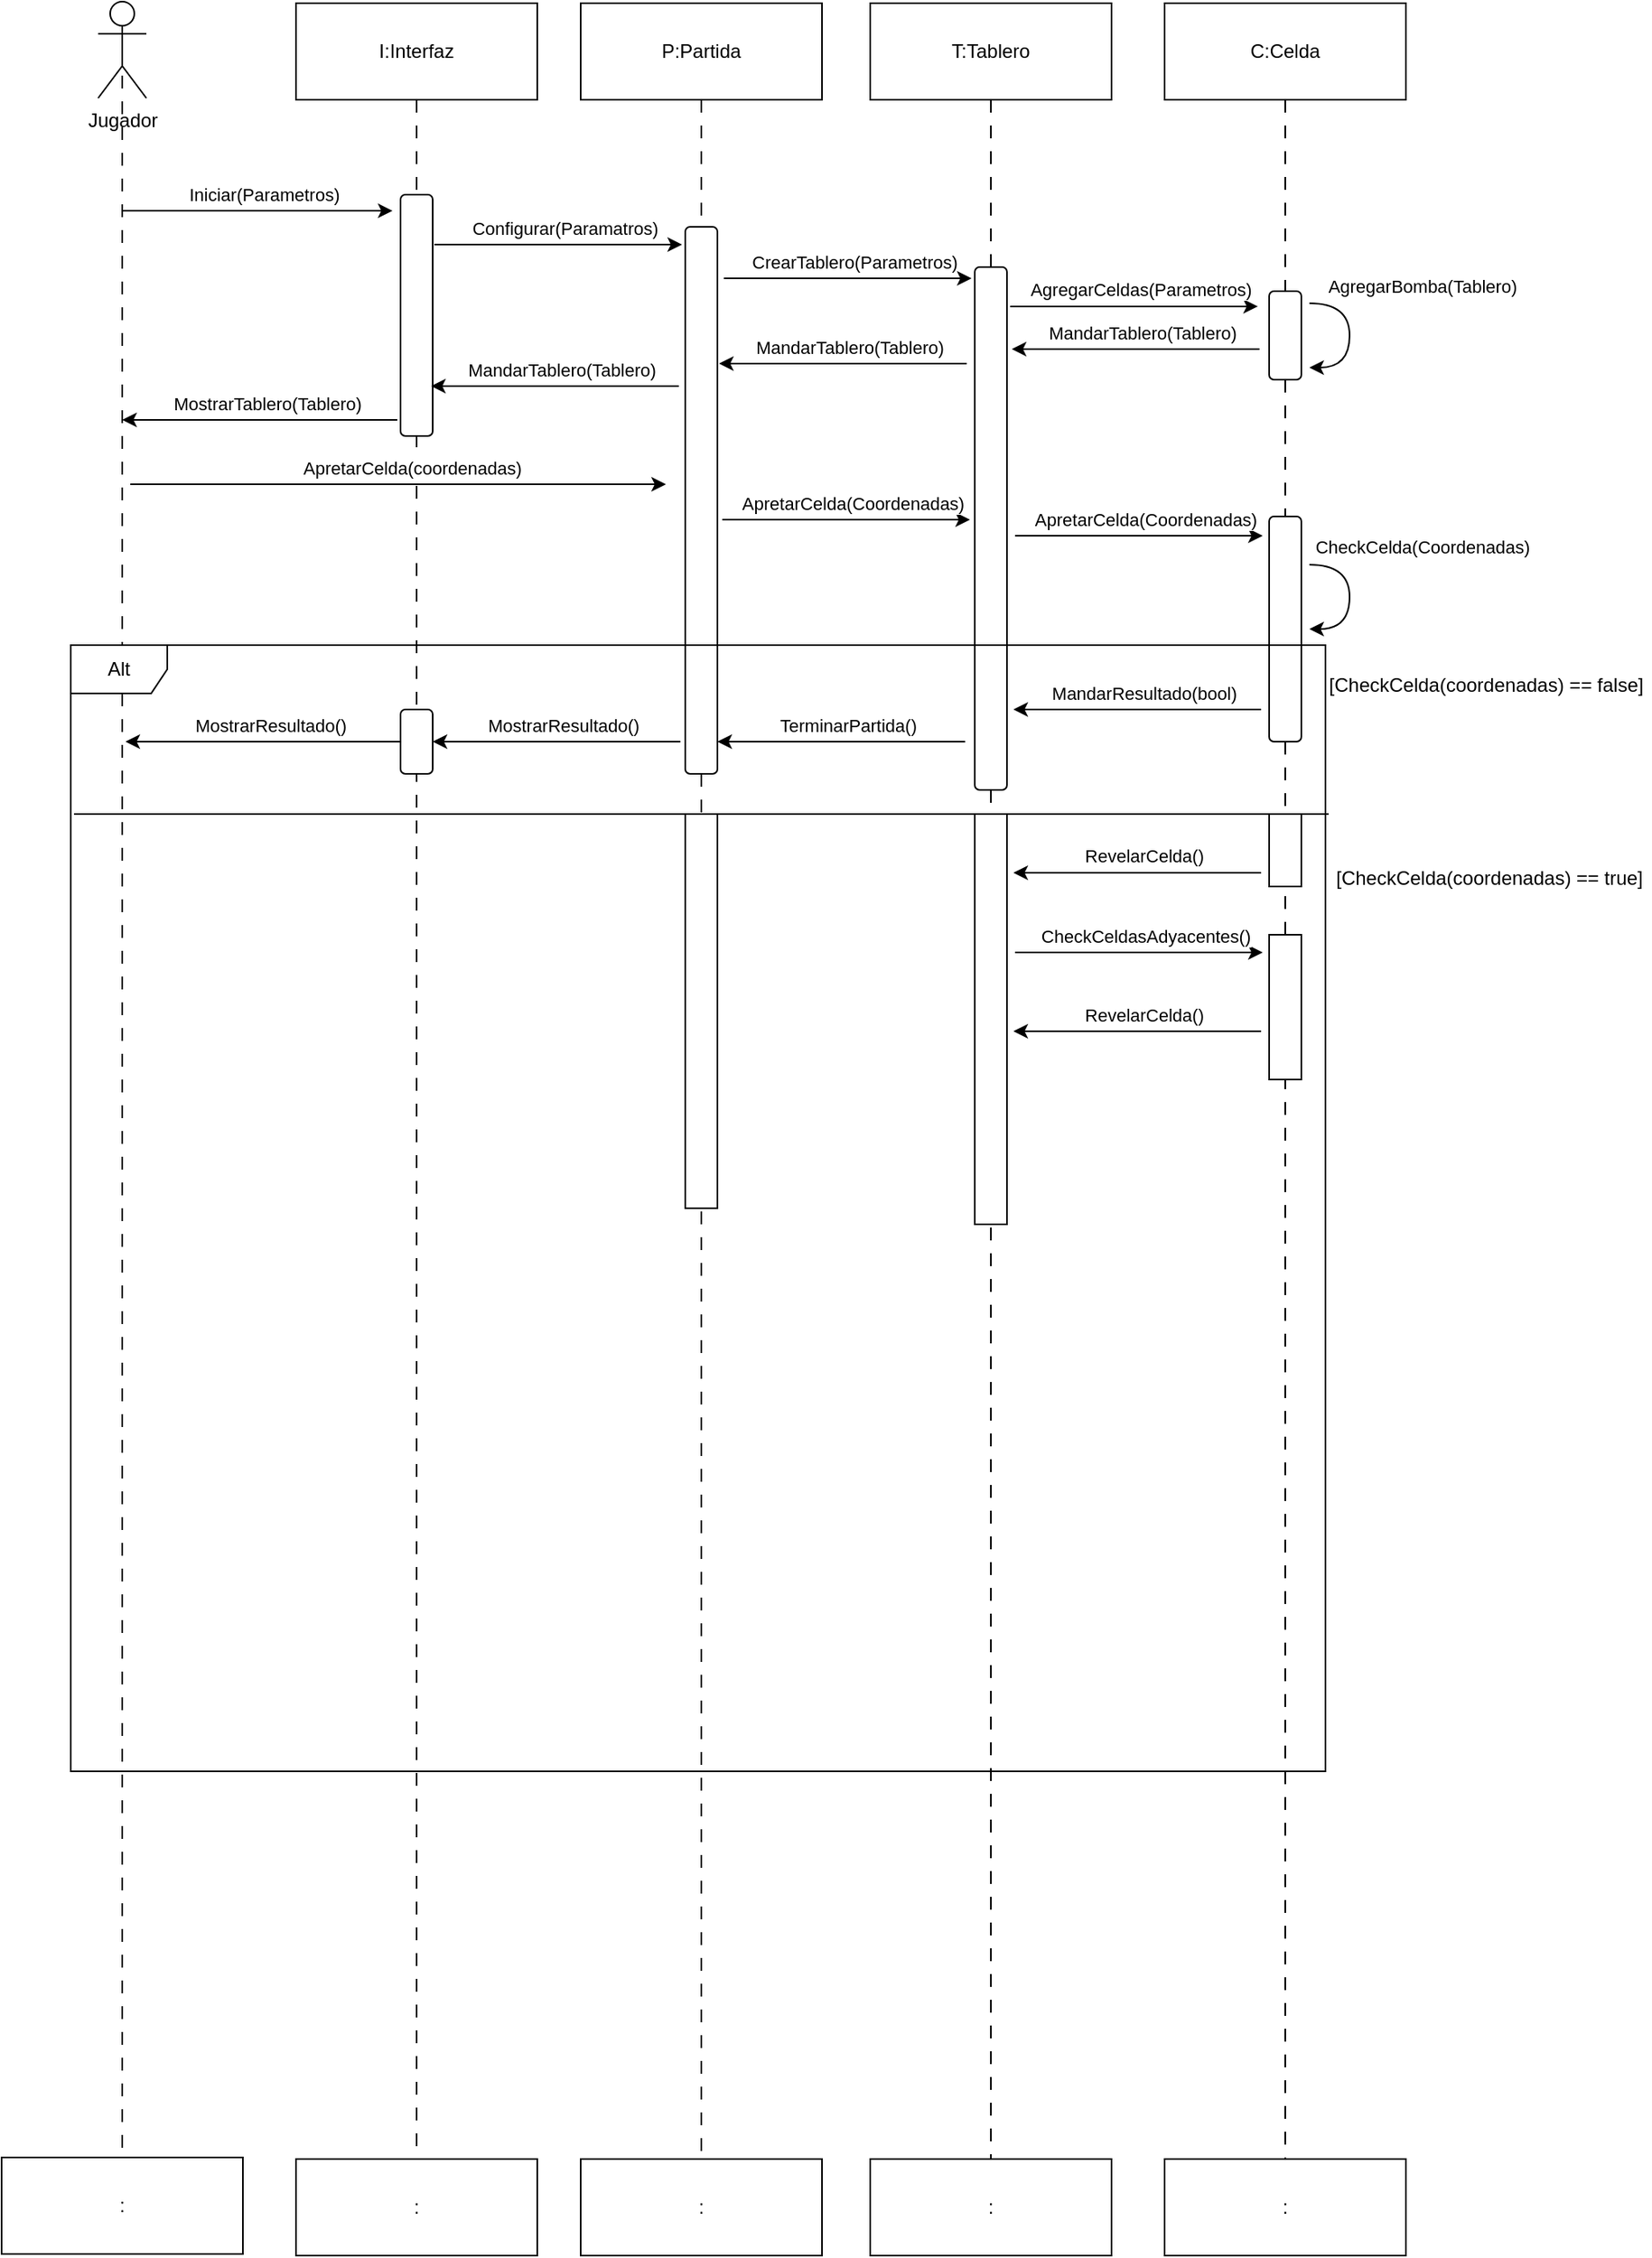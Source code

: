 <mxfile>
    <diagram id="FB4nzlBxA-Mqunqi3Js-" name="Page-1">
        <mxGraphModel dx="1454" dy="566" grid="1" gridSize="10" guides="1" tooltips="1" connect="1" arrows="1" fold="1" page="1" pageScale="1" pageWidth="850" pageHeight="1100" math="0" shadow="0">
            <root>
                <mxCell id="0"/>
                <mxCell id="1" parent="0"/>
                <mxCell id="2" value="Jugador" style="shape=umlActor;verticalLabelPosition=bottom;verticalAlign=top;html=1;outlineConnect=0;" vertex="1" parent="1">
                    <mxGeometry x="77" y="60" width="30" height="60" as="geometry"/>
                </mxCell>
                <mxCell id="7" style="edgeStyle=none;html=1;exitX=0.5;exitY=1;exitDx=0;exitDy=0;endArrow=none;endFill=0;dashed=1;dashPattern=8 8;entryX=0.5;entryY=0;entryDx=0;entryDy=0;startArrow=none;" edge="1" parent="1" source="21" target="11">
                    <mxGeometry relative="1" as="geometry">
                        <mxPoint x="452" y="621" as="targetPoint"/>
                    </mxGeometry>
                </mxCell>
                <mxCell id="3" value="P:Partida" style="rounded=0;whiteSpace=wrap;html=1;" vertex="1" parent="1">
                    <mxGeometry x="377" y="61" width="150" height="60" as="geometry"/>
                </mxCell>
                <mxCell id="5" value="T:Tablero" style="rounded=0;whiteSpace=wrap;html=1;" vertex="1" parent="1">
                    <mxGeometry x="557" y="61" width="150" height="60" as="geometry"/>
                </mxCell>
                <mxCell id="9" style="edgeStyle=none;html=1;exitX=0.5;exitY=1;exitDx=0;exitDy=0;endArrow=none;endFill=0;dashed=1;dashPattern=8 8;entryX=0.5;entryY=0;entryDx=0;entryDy=0;startArrow=none;" edge="1" parent="1" source="24" target="10">
                    <mxGeometry relative="1" as="geometry">
                        <mxPoint x="637" y="621" as="targetPoint"/>
                        <mxPoint x="462" y="131" as="sourcePoint"/>
                    </mxGeometry>
                </mxCell>
                <mxCell id="10" value=":" style="rounded=0;whiteSpace=wrap;html=1;" vertex="1" parent="1">
                    <mxGeometry x="557" y="1401" width="150" height="60" as="geometry"/>
                </mxCell>
                <mxCell id="11" value=":" style="rounded=0;whiteSpace=wrap;html=1;" vertex="1" parent="1">
                    <mxGeometry x="377" y="1401" width="150" height="60" as="geometry"/>
                </mxCell>
                <mxCell id="16" style="edgeStyle=none;html=1;endArrow=none;endFill=0;dashed=1;dashPattern=8 8;entryX=0.5;entryY=0;entryDx=0;entryDy=0;startArrow=none;exitX=0.5;exitY=0.5;exitDx=0;exitDy=0;exitPerimeter=0;" edge="1" parent="1" source="2" target="18">
                    <mxGeometry relative="1" as="geometry">
                        <mxPoint x="97" y="610" as="targetPoint"/>
                        <mxPoint x="7" y="410" as="sourcePoint"/>
                    </mxGeometry>
                </mxCell>
                <mxCell id="18" value=":" style="rounded=0;whiteSpace=wrap;html=1;" vertex="1" parent="1">
                    <mxGeometry x="17" y="1400" width="150" height="60" as="geometry"/>
                </mxCell>
                <mxCell id="22" value="" style="edgeStyle=none;html=1;exitX=0.5;exitY=1;exitDx=0;exitDy=0;endArrow=none;endFill=0;dashed=1;dashPattern=8 8;entryX=0.5;entryY=0;entryDx=0;entryDy=0;" edge="1" parent="1" source="3" target="21">
                    <mxGeometry relative="1" as="geometry">
                        <mxPoint x="452" y="641" as="targetPoint"/>
                        <mxPoint x="452" y="121" as="sourcePoint"/>
                    </mxGeometry>
                </mxCell>
                <mxCell id="21" value="" style="rounded=1;whiteSpace=wrap;html=1;" vertex="1" parent="1">
                    <mxGeometry x="442" y="200" width="20" height="340" as="geometry"/>
                </mxCell>
                <mxCell id="25" value="" style="edgeStyle=none;html=1;exitX=0.5;exitY=1;exitDx=0;exitDy=0;endArrow=none;endFill=0;dashed=1;dashPattern=8 8;entryX=0.5;entryY=0;entryDx=0;entryDy=0;" edge="1" parent="1" source="5" target="24">
                    <mxGeometry relative="1" as="geometry">
                        <mxPoint x="632" y="641" as="targetPoint"/>
                        <mxPoint x="632" y="121" as="sourcePoint"/>
                    </mxGeometry>
                </mxCell>
                <mxCell id="24" value="" style="rounded=1;whiteSpace=wrap;html=1;" vertex="1" parent="1">
                    <mxGeometry x="622" y="225" width="20" height="325" as="geometry"/>
                </mxCell>
                <mxCell id="34" value="I:Interfaz" style="rounded=0;whiteSpace=wrap;html=1;" vertex="1" parent="1">
                    <mxGeometry x="200" y="61" width="150" height="60" as="geometry"/>
                </mxCell>
                <mxCell id="35" value=":" style="rounded=0;whiteSpace=wrap;html=1;" vertex="1" parent="1">
                    <mxGeometry x="200" y="1401" width="150" height="60" as="geometry"/>
                </mxCell>
                <mxCell id="36" style="edgeStyle=none;html=1;endArrow=none;endFill=0;dashed=1;dashPattern=8 8;entryX=0.5;entryY=0;entryDx=0;entryDy=0;startArrow=none;" edge="1" parent="1" source="34" target="35">
                    <mxGeometry relative="1" as="geometry">
                        <mxPoint x="95" y="861" as="targetPoint"/>
                        <mxPoint x="275" y="111" as="sourcePoint"/>
                    </mxGeometry>
                </mxCell>
                <mxCell id="38" value="" style="rounded=1;whiteSpace=wrap;html=1;" vertex="1" parent="1">
                    <mxGeometry x="265" y="180" width="20" height="150" as="geometry"/>
                </mxCell>
                <mxCell id="39" value="Iniciar(Parametros)" style="endArrow=classic;html=1;curved=1;jumpStyle=arc;endFill=1;" edge="1" parent="1">
                    <mxGeometry x="0.048" y="10" width="50" height="50" relative="1" as="geometry">
                        <mxPoint x="92" y="190" as="sourcePoint"/>
                        <mxPoint x="260" y="190" as="targetPoint"/>
                        <mxPoint as="offset"/>
                    </mxGeometry>
                </mxCell>
                <mxCell id="40" value="Configurar(Paramatros)" style="endArrow=classic;html=1;curved=1;jumpStyle=arc;endFill=1;" edge="1" parent="1">
                    <mxGeometry x="0.048" y="10" width="50" height="50" relative="1" as="geometry">
                        <mxPoint x="286" y="211" as="sourcePoint"/>
                        <mxPoint x="440" y="211" as="targetPoint"/>
                        <mxPoint as="offset"/>
                    </mxGeometry>
                </mxCell>
                <mxCell id="41" value="CrearTablero(Parametros)" style="endArrow=classic;html=1;curved=1;jumpStyle=arc;endFill=1;" edge="1" parent="1">
                    <mxGeometry x="0.048" y="10" width="50" height="50" relative="1" as="geometry">
                        <mxPoint x="466" y="232" as="sourcePoint"/>
                        <mxPoint x="620" y="232" as="targetPoint"/>
                        <mxPoint as="offset"/>
                    </mxGeometry>
                </mxCell>
                <mxCell id="42" value="CheckCelda(Coordenadas)" style="endArrow=classic;html=1;endFill=1;jumpStyle=arc;startArrow=none;startFill=0;edgeStyle=orthogonalEdgeStyle;curved=1;" edge="1" parent="1">
                    <mxGeometry x="-0.444" y="46" width="50" height="50" relative="1" as="geometry">
                        <mxPoint x="830" y="410" as="sourcePoint"/>
                        <mxPoint x="830" y="450" as="targetPoint"/>
                        <mxPoint x="-1" y="-11" as="offset"/>
                        <Array as="points">
                            <mxPoint x="855" y="410"/>
                            <mxPoint x="855" y="450"/>
                            <mxPoint x="830" y="450"/>
                        </Array>
                    </mxGeometry>
                </mxCell>
                <mxCell id="47" value="MandarTablero(Tablero)" style="endArrow=none;html=1;curved=1;jumpStyle=arc;endFill=0;startArrow=classic;startFill=1;" edge="1" parent="1">
                    <mxGeometry x="0.048" y="10" width="50" height="50" relative="1" as="geometry">
                        <mxPoint x="463" y="285" as="sourcePoint"/>
                        <mxPoint x="617" y="285" as="targetPoint"/>
                        <mxPoint as="offset"/>
                    </mxGeometry>
                </mxCell>
                <mxCell id="48" value="MandarTablero(Tablero)" style="endArrow=none;html=1;curved=1;jumpStyle=arc;endFill=0;startArrow=classic;startFill=1;" edge="1" parent="1">
                    <mxGeometry x="0.048" y="10" width="50" height="50" relative="1" as="geometry">
                        <mxPoint x="284" y="299" as="sourcePoint"/>
                        <mxPoint x="438" y="299" as="targetPoint"/>
                        <mxPoint as="offset"/>
                    </mxGeometry>
                </mxCell>
                <mxCell id="50" value="MostrarTablero(Tablero)" style="endArrow=none;html=1;curved=1;jumpStyle=arc;endFill=0;startArrow=classic;startFill=1;" edge="1" parent="1">
                    <mxGeometry x="0.048" y="10" width="50" height="50" relative="1" as="geometry">
                        <mxPoint x="92" y="320" as="sourcePoint"/>
                        <mxPoint x="263.0" y="320" as="targetPoint"/>
                        <mxPoint as="offset"/>
                    </mxGeometry>
                </mxCell>
                <mxCell id="51" value="ApretarCelda(coordenadas)" style="endArrow=classic;html=1;curved=1;jumpStyle=arc;endFill=1;" edge="1" parent="1">
                    <mxGeometry x="0.048" y="10" width="50" height="50" relative="1" as="geometry">
                        <mxPoint x="97" y="360" as="sourcePoint"/>
                        <mxPoint x="430" y="360" as="targetPoint"/>
                        <mxPoint as="offset"/>
                    </mxGeometry>
                </mxCell>
                <mxCell id="52" value="ApretarCelda(Coordenadas)" style="endArrow=classic;html=1;curved=1;jumpStyle=arc;endFill=1;" edge="1" parent="1">
                    <mxGeometry x="0.048" y="10" width="50" height="50" relative="1" as="geometry">
                        <mxPoint x="465" y="382" as="sourcePoint"/>
                        <mxPoint x="619" y="382" as="targetPoint"/>
                        <mxPoint as="offset"/>
                    </mxGeometry>
                </mxCell>
                <mxCell id="54" value="C:Celda" style="rounded=0;whiteSpace=wrap;html=1;" vertex="1" parent="1">
                    <mxGeometry x="740" y="61" width="150" height="60" as="geometry"/>
                </mxCell>
                <mxCell id="55" style="edgeStyle=none;html=1;exitX=0.5;exitY=1;exitDx=0;exitDy=0;endArrow=none;endFill=0;dashed=1;dashPattern=8 8;entryX=0.5;entryY=0;entryDx=0;entryDy=0;startArrow=none;" edge="1" parent="1" source="58" target="56">
                    <mxGeometry relative="1" as="geometry">
                        <mxPoint x="820" y="621" as="targetPoint"/>
                        <mxPoint x="645" y="131" as="sourcePoint"/>
                    </mxGeometry>
                </mxCell>
                <mxCell id="56" value=":" style="rounded=0;whiteSpace=wrap;html=1;" vertex="1" parent="1">
                    <mxGeometry x="740" y="1401" width="150" height="60" as="geometry"/>
                </mxCell>
                <mxCell id="57" value="" style="edgeStyle=none;html=1;exitX=0.5;exitY=1;exitDx=0;exitDy=0;endArrow=none;endFill=0;dashed=1;dashPattern=8 8;entryX=0.5;entryY=0;entryDx=0;entryDy=0;startArrow=none;" edge="1" parent="1" source="60" target="58">
                    <mxGeometry relative="1" as="geometry">
                        <mxPoint x="815" y="641" as="targetPoint"/>
                        <mxPoint x="815" y="121" as="sourcePoint"/>
                    </mxGeometry>
                </mxCell>
                <mxCell id="58" value="" style="rounded=1;whiteSpace=wrap;html=1;" vertex="1" parent="1">
                    <mxGeometry x="805" y="380" width="20" height="140" as="geometry"/>
                </mxCell>
                <mxCell id="59" value="ApretarCelda(Coordenadas)" style="endArrow=classic;html=1;curved=1;jumpStyle=arc;endFill=1;" edge="1" parent="1">
                    <mxGeometry x="0.048" y="10" width="50" height="50" relative="1" as="geometry">
                        <mxPoint x="647" y="392" as="sourcePoint"/>
                        <mxPoint x="801" y="392" as="targetPoint"/>
                        <mxPoint as="offset"/>
                    </mxGeometry>
                </mxCell>
                <mxCell id="61" value="" style="edgeStyle=none;html=1;exitX=0.5;exitY=1;exitDx=0;exitDy=0;endArrow=none;endFill=0;dashed=1;dashPattern=8 8;entryX=0.5;entryY=0;entryDx=0;entryDy=0;" edge="1" parent="1" source="54" target="60">
                    <mxGeometry relative="1" as="geometry">
                        <mxPoint x="815" y="380" as="targetPoint"/>
                        <mxPoint x="815" y="121" as="sourcePoint"/>
                    </mxGeometry>
                </mxCell>
                <mxCell id="60" value="" style="rounded=1;whiteSpace=wrap;html=1;" vertex="1" parent="1">
                    <mxGeometry x="805" y="240" width="20" height="55" as="geometry"/>
                </mxCell>
                <mxCell id="62" value="AgregarCeldas(Parametros)" style="endArrow=classic;html=1;curved=1;jumpStyle=arc;endFill=1;" edge="1" parent="1">
                    <mxGeometry x="0.048" y="10" width="50" height="50" relative="1" as="geometry">
                        <mxPoint x="644" y="249.44" as="sourcePoint"/>
                        <mxPoint x="798" y="249.44" as="targetPoint"/>
                        <mxPoint as="offset"/>
                    </mxGeometry>
                </mxCell>
                <mxCell id="64" value="MandarTablero(Tablero)" style="endArrow=none;html=1;curved=1;jumpStyle=arc;endFill=0;startArrow=classic;startFill=1;" edge="1" parent="1">
                    <mxGeometry x="0.048" y="10" width="50" height="50" relative="1" as="geometry">
                        <mxPoint x="645" y="276" as="sourcePoint"/>
                        <mxPoint x="799" y="276" as="targetPoint"/>
                        <mxPoint as="offset"/>
                    </mxGeometry>
                </mxCell>
                <mxCell id="65" value="AgregarBomba(Tablero)" style="endArrow=classic;html=1;endFill=1;jumpStyle=arc;startArrow=none;startFill=0;edgeStyle=orthogonalEdgeStyle;curved=1;" edge="1" parent="1">
                    <mxGeometry x="-0.444" y="46" width="50" height="50" relative="1" as="geometry">
                        <mxPoint x="830" y="247.5" as="sourcePoint"/>
                        <mxPoint x="830" y="287.5" as="targetPoint"/>
                        <mxPoint x="-1" y="-11" as="offset"/>
                        <Array as="points">
                            <mxPoint x="855" y="247.5"/>
                            <mxPoint x="855" y="287.5"/>
                            <mxPoint x="830" y="287.5"/>
                        </Array>
                    </mxGeometry>
                </mxCell>
                <mxCell id="66" value="Alt" style="shape=umlFrame;whiteSpace=wrap;html=1;" vertex="1" parent="1">
                    <mxGeometry x="60" y="460" width="780" height="700" as="geometry"/>
                </mxCell>
                <mxCell id="67" value="" style="line;strokeWidth=1;fillColor=none;align=left;verticalAlign=middle;spacingTop=-1;spacingLeft=3;spacingRight=3;rotatable=0;labelPosition=right;points=[];portConstraint=eastwest;strokeColor=inherit;" vertex="1" parent="1">
                    <mxGeometry x="62" y="520" width="780" height="90" as="geometry"/>
                </mxCell>
                <mxCell id="70" value="[CheckCelda(coordenadas) == false]" style="text;html=1;strokeColor=none;fillColor=none;align=center;verticalAlign=middle;whiteSpace=wrap;rounded=0;" vertex="1" parent="1">
                    <mxGeometry x="840" y="470" width="200" height="30" as="geometry"/>
                </mxCell>
                <mxCell id="72" value="MandarResultado(bool)" style="endArrow=none;html=1;curved=1;jumpStyle=arc;endFill=0;startArrow=classic;startFill=1;" edge="1" parent="1">
                    <mxGeometry x="0.048" y="10" width="50" height="50" relative="1" as="geometry">
                        <mxPoint x="646" y="500" as="sourcePoint"/>
                        <mxPoint x="800" y="500" as="targetPoint"/>
                        <mxPoint as="offset"/>
                    </mxGeometry>
                </mxCell>
                <mxCell id="73" value="TerminarPartida()" style="endArrow=none;html=1;curved=1;jumpStyle=arc;endFill=0;startArrow=classic;startFill=1;" edge="1" parent="1">
                    <mxGeometry x="0.048" y="10" width="50" height="50" relative="1" as="geometry">
                        <mxPoint x="462" y="520" as="sourcePoint"/>
                        <mxPoint x="616" y="520" as="targetPoint"/>
                        <mxPoint as="offset"/>
                    </mxGeometry>
                </mxCell>
                <mxCell id="74" value="MostrarResultado()" style="endArrow=none;html=1;curved=1;jumpStyle=arc;endFill=0;startArrow=classic;startFill=1;" edge="1" parent="1">
                    <mxGeometry x="0.048" y="10" width="50" height="50" relative="1" as="geometry">
                        <mxPoint x="285" y="520" as="sourcePoint"/>
                        <mxPoint x="439" y="520" as="targetPoint"/>
                        <mxPoint as="offset"/>
                    </mxGeometry>
                </mxCell>
                <mxCell id="75" value="" style="rounded=1;whiteSpace=wrap;html=1;" vertex="1" parent="1">
                    <mxGeometry x="265" y="500" width="20" height="40" as="geometry"/>
                </mxCell>
                <mxCell id="76" value="MostrarResultado()" style="endArrow=none;html=1;curved=1;jumpStyle=arc;endFill=0;startArrow=classic;startFill=1;" edge="1" parent="1">
                    <mxGeometry x="0.048" y="10" width="50" height="50" relative="1" as="geometry">
                        <mxPoint x="94" y="520" as="sourcePoint"/>
                        <mxPoint x="265.0" y="520" as="targetPoint"/>
                        <mxPoint as="offset"/>
                    </mxGeometry>
                </mxCell>
                <mxCell id="77" value="[CheckCelda(coordenadas) == true]" style="text;html=1;strokeColor=none;fillColor=none;align=center;verticalAlign=middle;whiteSpace=wrap;rounded=0;" vertex="1" parent="1">
                    <mxGeometry x="842" y="590" width="200" height="30" as="geometry"/>
                </mxCell>
                <mxCell id="78" value="" style="rounded=0;whiteSpace=wrap;html=1;" vertex="1" parent="1">
                    <mxGeometry x="805" y="565" width="20" height="45" as="geometry"/>
                </mxCell>
                <mxCell id="79" value="" style="rounded=0;whiteSpace=wrap;html=1;" vertex="1" parent="1">
                    <mxGeometry x="622" y="565" width="20" height="255" as="geometry"/>
                </mxCell>
                <mxCell id="80" value="" style="rounded=0;whiteSpace=wrap;html=1;" vertex="1" parent="1">
                    <mxGeometry x="442" y="565" width="20" height="245" as="geometry"/>
                </mxCell>
                <mxCell id="82" value="RevelarCelda()" style="endArrow=none;html=1;curved=1;jumpStyle=arc;endFill=0;startArrow=classic;startFill=1;" edge="1" parent="1">
                    <mxGeometry x="0.048" y="10" width="50" height="50" relative="1" as="geometry">
                        <mxPoint x="646" y="601.47" as="sourcePoint"/>
                        <mxPoint x="800" y="601.47" as="targetPoint"/>
                        <mxPoint as="offset"/>
                    </mxGeometry>
                </mxCell>
                <mxCell id="84" value="CheckCeldasAdyacentes()" style="endArrow=classic;html=1;curved=1;jumpStyle=arc;endFill=1;startArrow=none;startFill=0;" edge="1" parent="1">
                    <mxGeometry x="0.048" y="10" width="50" height="50" relative="1" as="geometry">
                        <mxPoint x="647" y="651" as="sourcePoint"/>
                        <mxPoint x="801" y="651" as="targetPoint"/>
                        <mxPoint as="offset"/>
                    </mxGeometry>
                </mxCell>
                <mxCell id="85" value="" style="rounded=0;whiteSpace=wrap;html=1;" vertex="1" parent="1">
                    <mxGeometry x="805" y="640" width="20" height="90" as="geometry"/>
                </mxCell>
                <mxCell id="86" value="RevelarCelda()" style="endArrow=none;html=1;curved=1;jumpStyle=arc;endFill=0;startArrow=classic;startFill=1;" edge="1" parent="1">
                    <mxGeometry x="0.048" y="10" width="50" height="50" relative="1" as="geometry">
                        <mxPoint x="646" y="700" as="sourcePoint"/>
                        <mxPoint x="800" y="700" as="targetPoint"/>
                        <mxPoint as="offset"/>
                    </mxGeometry>
                </mxCell>
            </root>
        </mxGraphModel>
    </diagram>
</mxfile>